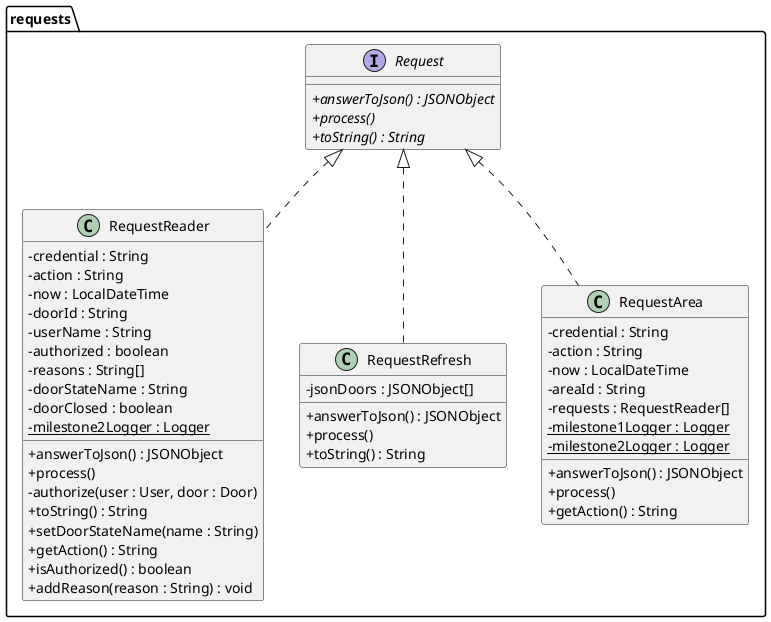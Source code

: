 @startuml
'https://plantuml.com/class-diagram
skinparam classAttributeIconSize 0

package requests {
    interface Request {
    + {abstract} answerToJson() : JSONObject
    + {abstract} process()
    + {abstract} toString() : String
    }

    class RequestRefresh implements Request {
    - jsonDoors : JSONObject[]
    + answerToJson() : JSONObject
    + process()
    + toString() : String
    }

    class RequestReader implements Request {
    - credential : String
    - action : String
    - now : LocalDateTime
    - doorId : String
    - userName : String
    - authorized : boolean
    - reasons : String[]
    - doorStateName : String
    - doorClosed : boolean
    - {static} milestone2Logger : Logger
    + answerToJson() : JSONObject
    + process()
    - authorize(user : User, door : Door)
    + toString() : String
    + setDoorStateName(name : String)
    + getAction() : String
    + isAuthorized() : boolean
    + addReason(reason : String) : void
    }

    class RequestArea implements Request {
    - credential : String
    - action : String
    - now : LocalDateTime
    - areaId : String
    - requests : RequestReader[]
    - {static} milestone1Logger : Logger
    - {static} milestone2Logger : Logger
    + answerToJson() : JSONObject
    + process()
    + getAction() : String
    }
    RequestReader -[hidden]right RequestRefresh
}


@enduml